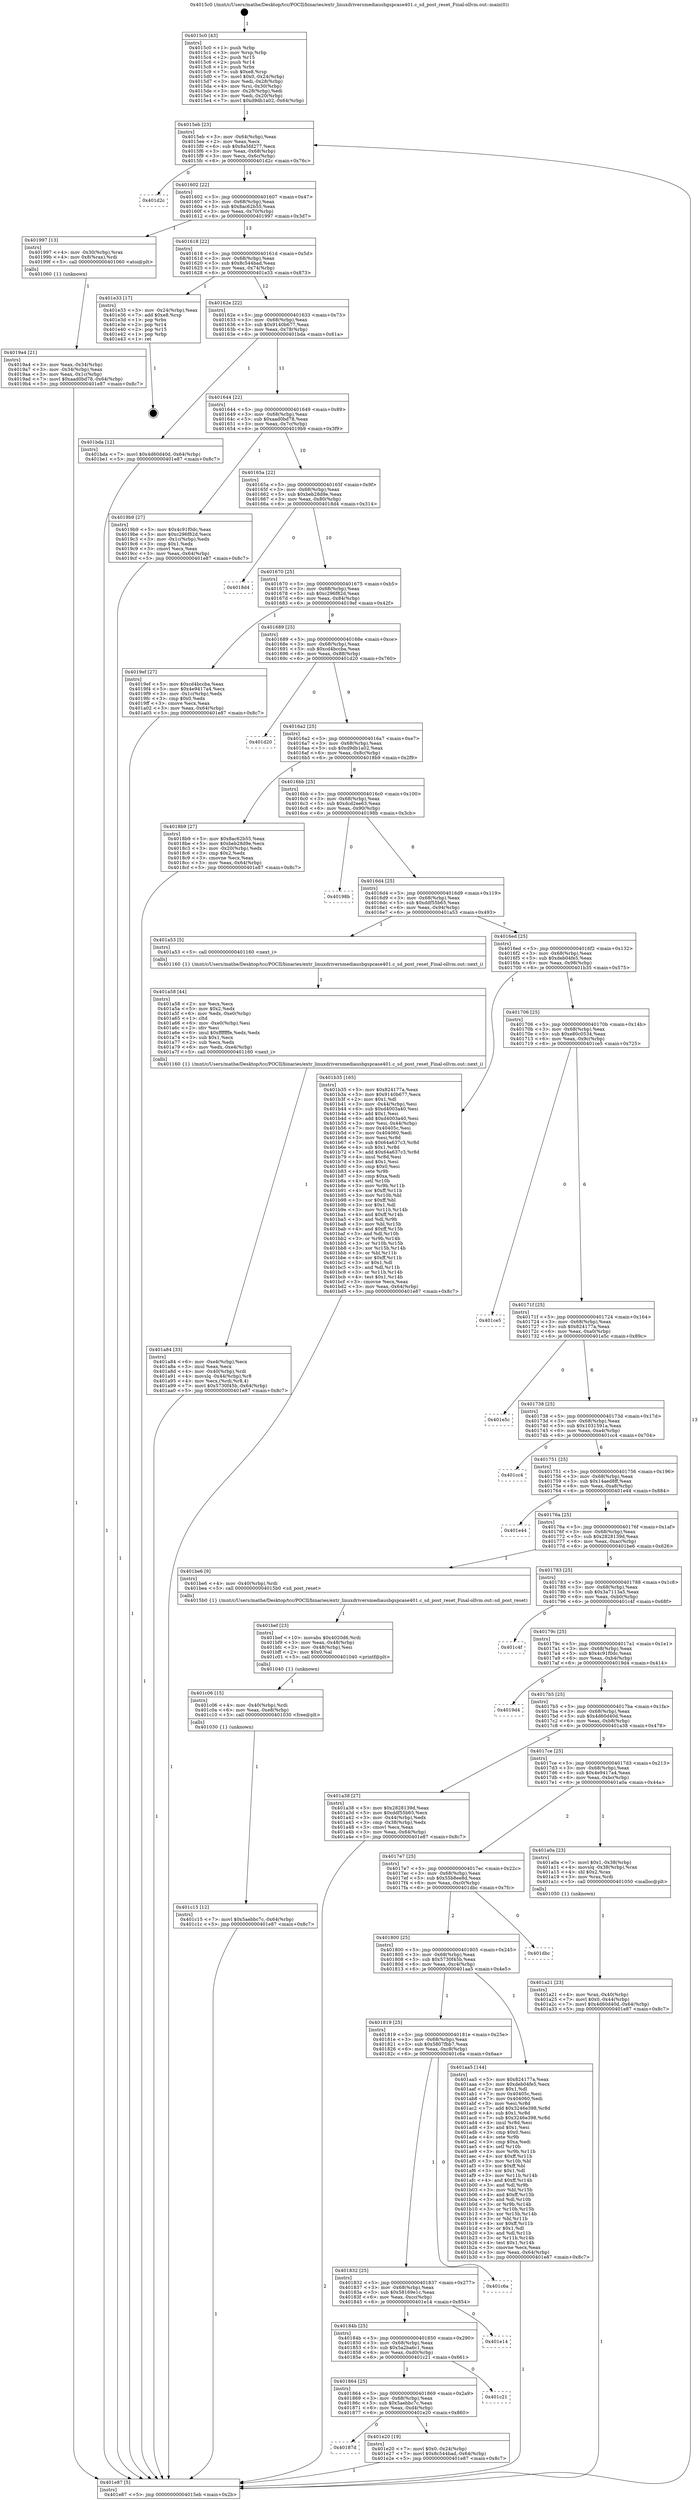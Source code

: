 digraph "0x4015c0" {
  label = "0x4015c0 (/mnt/c/Users/mathe/Desktop/tcc/POCII/binaries/extr_linuxdriversmediausbgspcase401.c_sd_post_reset_Final-ollvm.out::main(0))"
  labelloc = "t"
  node[shape=record]

  Entry [label="",width=0.3,height=0.3,shape=circle,fillcolor=black,style=filled]
  "0x4015eb" [label="{
     0x4015eb [23]\l
     | [instrs]\l
     &nbsp;&nbsp;0x4015eb \<+3\>: mov -0x64(%rbp),%eax\l
     &nbsp;&nbsp;0x4015ee \<+2\>: mov %eax,%ecx\l
     &nbsp;&nbsp;0x4015f0 \<+6\>: sub $0x8a5fd277,%ecx\l
     &nbsp;&nbsp;0x4015f6 \<+3\>: mov %eax,-0x68(%rbp)\l
     &nbsp;&nbsp;0x4015f9 \<+3\>: mov %ecx,-0x6c(%rbp)\l
     &nbsp;&nbsp;0x4015fc \<+6\>: je 0000000000401d2c \<main+0x76c\>\l
  }"]
  "0x401d2c" [label="{
     0x401d2c\l
  }", style=dashed]
  "0x401602" [label="{
     0x401602 [22]\l
     | [instrs]\l
     &nbsp;&nbsp;0x401602 \<+5\>: jmp 0000000000401607 \<main+0x47\>\l
     &nbsp;&nbsp;0x401607 \<+3\>: mov -0x68(%rbp),%eax\l
     &nbsp;&nbsp;0x40160a \<+5\>: sub $0x8ac62b55,%eax\l
     &nbsp;&nbsp;0x40160f \<+3\>: mov %eax,-0x70(%rbp)\l
     &nbsp;&nbsp;0x401612 \<+6\>: je 0000000000401997 \<main+0x3d7\>\l
  }"]
  Exit [label="",width=0.3,height=0.3,shape=circle,fillcolor=black,style=filled,peripheries=2]
  "0x401997" [label="{
     0x401997 [13]\l
     | [instrs]\l
     &nbsp;&nbsp;0x401997 \<+4\>: mov -0x30(%rbp),%rax\l
     &nbsp;&nbsp;0x40199b \<+4\>: mov 0x8(%rax),%rdi\l
     &nbsp;&nbsp;0x40199f \<+5\>: call 0000000000401060 \<atoi@plt\>\l
     | [calls]\l
     &nbsp;&nbsp;0x401060 \{1\} (unknown)\l
  }"]
  "0x401618" [label="{
     0x401618 [22]\l
     | [instrs]\l
     &nbsp;&nbsp;0x401618 \<+5\>: jmp 000000000040161d \<main+0x5d\>\l
     &nbsp;&nbsp;0x40161d \<+3\>: mov -0x68(%rbp),%eax\l
     &nbsp;&nbsp;0x401620 \<+5\>: sub $0x8c544bad,%eax\l
     &nbsp;&nbsp;0x401625 \<+3\>: mov %eax,-0x74(%rbp)\l
     &nbsp;&nbsp;0x401628 \<+6\>: je 0000000000401e33 \<main+0x873\>\l
  }"]
  "0x40187d" [label="{
     0x40187d\l
  }", style=dashed]
  "0x401e33" [label="{
     0x401e33 [17]\l
     | [instrs]\l
     &nbsp;&nbsp;0x401e33 \<+3\>: mov -0x24(%rbp),%eax\l
     &nbsp;&nbsp;0x401e36 \<+7\>: add $0xe8,%rsp\l
     &nbsp;&nbsp;0x401e3d \<+1\>: pop %rbx\l
     &nbsp;&nbsp;0x401e3e \<+2\>: pop %r14\l
     &nbsp;&nbsp;0x401e40 \<+2\>: pop %r15\l
     &nbsp;&nbsp;0x401e42 \<+1\>: pop %rbp\l
     &nbsp;&nbsp;0x401e43 \<+1\>: ret\l
  }"]
  "0x40162e" [label="{
     0x40162e [22]\l
     | [instrs]\l
     &nbsp;&nbsp;0x40162e \<+5\>: jmp 0000000000401633 \<main+0x73\>\l
     &nbsp;&nbsp;0x401633 \<+3\>: mov -0x68(%rbp),%eax\l
     &nbsp;&nbsp;0x401636 \<+5\>: sub $0x9140b677,%eax\l
     &nbsp;&nbsp;0x40163b \<+3\>: mov %eax,-0x78(%rbp)\l
     &nbsp;&nbsp;0x40163e \<+6\>: je 0000000000401bda \<main+0x61a\>\l
  }"]
  "0x401e20" [label="{
     0x401e20 [19]\l
     | [instrs]\l
     &nbsp;&nbsp;0x401e20 \<+7\>: movl $0x0,-0x24(%rbp)\l
     &nbsp;&nbsp;0x401e27 \<+7\>: movl $0x8c544bad,-0x64(%rbp)\l
     &nbsp;&nbsp;0x401e2e \<+5\>: jmp 0000000000401e87 \<main+0x8c7\>\l
  }"]
  "0x401bda" [label="{
     0x401bda [12]\l
     | [instrs]\l
     &nbsp;&nbsp;0x401bda \<+7\>: movl $0x4d60d40d,-0x64(%rbp)\l
     &nbsp;&nbsp;0x401be1 \<+5\>: jmp 0000000000401e87 \<main+0x8c7\>\l
  }"]
  "0x401644" [label="{
     0x401644 [22]\l
     | [instrs]\l
     &nbsp;&nbsp;0x401644 \<+5\>: jmp 0000000000401649 \<main+0x89\>\l
     &nbsp;&nbsp;0x401649 \<+3\>: mov -0x68(%rbp),%eax\l
     &nbsp;&nbsp;0x40164c \<+5\>: sub $0xaad0bd78,%eax\l
     &nbsp;&nbsp;0x401651 \<+3\>: mov %eax,-0x7c(%rbp)\l
     &nbsp;&nbsp;0x401654 \<+6\>: je 00000000004019b9 \<main+0x3f9\>\l
  }"]
  "0x401864" [label="{
     0x401864 [25]\l
     | [instrs]\l
     &nbsp;&nbsp;0x401864 \<+5\>: jmp 0000000000401869 \<main+0x2a9\>\l
     &nbsp;&nbsp;0x401869 \<+3\>: mov -0x68(%rbp),%eax\l
     &nbsp;&nbsp;0x40186c \<+5\>: sub $0x5aebbc7c,%eax\l
     &nbsp;&nbsp;0x401871 \<+6\>: mov %eax,-0xd4(%rbp)\l
     &nbsp;&nbsp;0x401877 \<+6\>: je 0000000000401e20 \<main+0x860\>\l
  }"]
  "0x4019b9" [label="{
     0x4019b9 [27]\l
     | [instrs]\l
     &nbsp;&nbsp;0x4019b9 \<+5\>: mov $0x4c91f0dc,%eax\l
     &nbsp;&nbsp;0x4019be \<+5\>: mov $0xc296f82d,%ecx\l
     &nbsp;&nbsp;0x4019c3 \<+3\>: mov -0x1c(%rbp),%edx\l
     &nbsp;&nbsp;0x4019c6 \<+3\>: cmp $0x1,%edx\l
     &nbsp;&nbsp;0x4019c9 \<+3\>: cmovl %ecx,%eax\l
     &nbsp;&nbsp;0x4019cc \<+3\>: mov %eax,-0x64(%rbp)\l
     &nbsp;&nbsp;0x4019cf \<+5\>: jmp 0000000000401e87 \<main+0x8c7\>\l
  }"]
  "0x40165a" [label="{
     0x40165a [22]\l
     | [instrs]\l
     &nbsp;&nbsp;0x40165a \<+5\>: jmp 000000000040165f \<main+0x9f\>\l
     &nbsp;&nbsp;0x40165f \<+3\>: mov -0x68(%rbp),%eax\l
     &nbsp;&nbsp;0x401662 \<+5\>: sub $0xbeb28d9e,%eax\l
     &nbsp;&nbsp;0x401667 \<+3\>: mov %eax,-0x80(%rbp)\l
     &nbsp;&nbsp;0x40166a \<+6\>: je 00000000004018d4 \<main+0x314\>\l
  }"]
  "0x401c21" [label="{
     0x401c21\l
  }", style=dashed]
  "0x4018d4" [label="{
     0x4018d4\l
  }", style=dashed]
  "0x401670" [label="{
     0x401670 [25]\l
     | [instrs]\l
     &nbsp;&nbsp;0x401670 \<+5\>: jmp 0000000000401675 \<main+0xb5\>\l
     &nbsp;&nbsp;0x401675 \<+3\>: mov -0x68(%rbp),%eax\l
     &nbsp;&nbsp;0x401678 \<+5\>: sub $0xc296f82d,%eax\l
     &nbsp;&nbsp;0x40167d \<+6\>: mov %eax,-0x84(%rbp)\l
     &nbsp;&nbsp;0x401683 \<+6\>: je 00000000004019ef \<main+0x42f\>\l
  }"]
  "0x40184b" [label="{
     0x40184b [25]\l
     | [instrs]\l
     &nbsp;&nbsp;0x40184b \<+5\>: jmp 0000000000401850 \<main+0x290\>\l
     &nbsp;&nbsp;0x401850 \<+3\>: mov -0x68(%rbp),%eax\l
     &nbsp;&nbsp;0x401853 \<+5\>: sub $0x5a2ba6c1,%eax\l
     &nbsp;&nbsp;0x401858 \<+6\>: mov %eax,-0xd0(%rbp)\l
     &nbsp;&nbsp;0x40185e \<+6\>: je 0000000000401c21 \<main+0x661\>\l
  }"]
  "0x4019ef" [label="{
     0x4019ef [27]\l
     | [instrs]\l
     &nbsp;&nbsp;0x4019ef \<+5\>: mov $0xcd4bccba,%eax\l
     &nbsp;&nbsp;0x4019f4 \<+5\>: mov $0x4e9417a4,%ecx\l
     &nbsp;&nbsp;0x4019f9 \<+3\>: mov -0x1c(%rbp),%edx\l
     &nbsp;&nbsp;0x4019fc \<+3\>: cmp $0x0,%edx\l
     &nbsp;&nbsp;0x4019ff \<+3\>: cmove %ecx,%eax\l
     &nbsp;&nbsp;0x401a02 \<+3\>: mov %eax,-0x64(%rbp)\l
     &nbsp;&nbsp;0x401a05 \<+5\>: jmp 0000000000401e87 \<main+0x8c7\>\l
  }"]
  "0x401689" [label="{
     0x401689 [25]\l
     | [instrs]\l
     &nbsp;&nbsp;0x401689 \<+5\>: jmp 000000000040168e \<main+0xce\>\l
     &nbsp;&nbsp;0x40168e \<+3\>: mov -0x68(%rbp),%eax\l
     &nbsp;&nbsp;0x401691 \<+5\>: sub $0xcd4bccba,%eax\l
     &nbsp;&nbsp;0x401696 \<+6\>: mov %eax,-0x88(%rbp)\l
     &nbsp;&nbsp;0x40169c \<+6\>: je 0000000000401d20 \<main+0x760\>\l
  }"]
  "0x401e14" [label="{
     0x401e14\l
  }", style=dashed]
  "0x401d20" [label="{
     0x401d20\l
  }", style=dashed]
  "0x4016a2" [label="{
     0x4016a2 [25]\l
     | [instrs]\l
     &nbsp;&nbsp;0x4016a2 \<+5\>: jmp 00000000004016a7 \<main+0xe7\>\l
     &nbsp;&nbsp;0x4016a7 \<+3\>: mov -0x68(%rbp),%eax\l
     &nbsp;&nbsp;0x4016aa \<+5\>: sub $0xd9db1a02,%eax\l
     &nbsp;&nbsp;0x4016af \<+6\>: mov %eax,-0x8c(%rbp)\l
     &nbsp;&nbsp;0x4016b5 \<+6\>: je 00000000004018b9 \<main+0x2f9\>\l
  }"]
  "0x401832" [label="{
     0x401832 [25]\l
     | [instrs]\l
     &nbsp;&nbsp;0x401832 \<+5\>: jmp 0000000000401837 \<main+0x277\>\l
     &nbsp;&nbsp;0x401837 \<+3\>: mov -0x68(%rbp),%eax\l
     &nbsp;&nbsp;0x40183a \<+5\>: sub $0x58169e1c,%eax\l
     &nbsp;&nbsp;0x40183f \<+6\>: mov %eax,-0xcc(%rbp)\l
     &nbsp;&nbsp;0x401845 \<+6\>: je 0000000000401e14 \<main+0x854\>\l
  }"]
  "0x4018b9" [label="{
     0x4018b9 [27]\l
     | [instrs]\l
     &nbsp;&nbsp;0x4018b9 \<+5\>: mov $0x8ac62b55,%eax\l
     &nbsp;&nbsp;0x4018be \<+5\>: mov $0xbeb28d9e,%ecx\l
     &nbsp;&nbsp;0x4018c3 \<+3\>: mov -0x20(%rbp),%edx\l
     &nbsp;&nbsp;0x4018c6 \<+3\>: cmp $0x2,%edx\l
     &nbsp;&nbsp;0x4018c9 \<+3\>: cmovne %ecx,%eax\l
     &nbsp;&nbsp;0x4018cc \<+3\>: mov %eax,-0x64(%rbp)\l
     &nbsp;&nbsp;0x4018cf \<+5\>: jmp 0000000000401e87 \<main+0x8c7\>\l
  }"]
  "0x4016bb" [label="{
     0x4016bb [25]\l
     | [instrs]\l
     &nbsp;&nbsp;0x4016bb \<+5\>: jmp 00000000004016c0 \<main+0x100\>\l
     &nbsp;&nbsp;0x4016c0 \<+3\>: mov -0x68(%rbp),%eax\l
     &nbsp;&nbsp;0x4016c3 \<+5\>: sub $0xdcd2ee63,%eax\l
     &nbsp;&nbsp;0x4016c8 \<+6\>: mov %eax,-0x90(%rbp)\l
     &nbsp;&nbsp;0x4016ce \<+6\>: je 000000000040198b \<main+0x3cb\>\l
  }"]
  "0x401e87" [label="{
     0x401e87 [5]\l
     | [instrs]\l
     &nbsp;&nbsp;0x401e87 \<+5\>: jmp 00000000004015eb \<main+0x2b\>\l
  }"]
  "0x4015c0" [label="{
     0x4015c0 [43]\l
     | [instrs]\l
     &nbsp;&nbsp;0x4015c0 \<+1\>: push %rbp\l
     &nbsp;&nbsp;0x4015c1 \<+3\>: mov %rsp,%rbp\l
     &nbsp;&nbsp;0x4015c4 \<+2\>: push %r15\l
     &nbsp;&nbsp;0x4015c6 \<+2\>: push %r14\l
     &nbsp;&nbsp;0x4015c8 \<+1\>: push %rbx\l
     &nbsp;&nbsp;0x4015c9 \<+7\>: sub $0xe8,%rsp\l
     &nbsp;&nbsp;0x4015d0 \<+7\>: movl $0x0,-0x24(%rbp)\l
     &nbsp;&nbsp;0x4015d7 \<+3\>: mov %edi,-0x28(%rbp)\l
     &nbsp;&nbsp;0x4015da \<+4\>: mov %rsi,-0x30(%rbp)\l
     &nbsp;&nbsp;0x4015de \<+3\>: mov -0x28(%rbp),%edi\l
     &nbsp;&nbsp;0x4015e1 \<+3\>: mov %edi,-0x20(%rbp)\l
     &nbsp;&nbsp;0x4015e4 \<+7\>: movl $0xd9db1a02,-0x64(%rbp)\l
  }"]
  "0x4019a4" [label="{
     0x4019a4 [21]\l
     | [instrs]\l
     &nbsp;&nbsp;0x4019a4 \<+3\>: mov %eax,-0x34(%rbp)\l
     &nbsp;&nbsp;0x4019a7 \<+3\>: mov -0x34(%rbp),%eax\l
     &nbsp;&nbsp;0x4019aa \<+3\>: mov %eax,-0x1c(%rbp)\l
     &nbsp;&nbsp;0x4019ad \<+7\>: movl $0xaad0bd78,-0x64(%rbp)\l
     &nbsp;&nbsp;0x4019b4 \<+5\>: jmp 0000000000401e87 \<main+0x8c7\>\l
  }"]
  "0x401c6a" [label="{
     0x401c6a\l
  }", style=dashed]
  "0x40198b" [label="{
     0x40198b\l
  }", style=dashed]
  "0x4016d4" [label="{
     0x4016d4 [25]\l
     | [instrs]\l
     &nbsp;&nbsp;0x4016d4 \<+5\>: jmp 00000000004016d9 \<main+0x119\>\l
     &nbsp;&nbsp;0x4016d9 \<+3\>: mov -0x68(%rbp),%eax\l
     &nbsp;&nbsp;0x4016dc \<+5\>: sub $0xddf55b65,%eax\l
     &nbsp;&nbsp;0x4016e1 \<+6\>: mov %eax,-0x94(%rbp)\l
     &nbsp;&nbsp;0x4016e7 \<+6\>: je 0000000000401a53 \<main+0x493\>\l
  }"]
  "0x401c15" [label="{
     0x401c15 [12]\l
     | [instrs]\l
     &nbsp;&nbsp;0x401c15 \<+7\>: movl $0x5aebbc7c,-0x64(%rbp)\l
     &nbsp;&nbsp;0x401c1c \<+5\>: jmp 0000000000401e87 \<main+0x8c7\>\l
  }"]
  "0x401a53" [label="{
     0x401a53 [5]\l
     | [instrs]\l
     &nbsp;&nbsp;0x401a53 \<+5\>: call 0000000000401160 \<next_i\>\l
     | [calls]\l
     &nbsp;&nbsp;0x401160 \{1\} (/mnt/c/Users/mathe/Desktop/tcc/POCII/binaries/extr_linuxdriversmediausbgspcase401.c_sd_post_reset_Final-ollvm.out::next_i)\l
  }"]
  "0x4016ed" [label="{
     0x4016ed [25]\l
     | [instrs]\l
     &nbsp;&nbsp;0x4016ed \<+5\>: jmp 00000000004016f2 \<main+0x132\>\l
     &nbsp;&nbsp;0x4016f2 \<+3\>: mov -0x68(%rbp),%eax\l
     &nbsp;&nbsp;0x4016f5 \<+5\>: sub $0xdeb04fe5,%eax\l
     &nbsp;&nbsp;0x4016fa \<+6\>: mov %eax,-0x98(%rbp)\l
     &nbsp;&nbsp;0x401700 \<+6\>: je 0000000000401b35 \<main+0x575\>\l
  }"]
  "0x401c06" [label="{
     0x401c06 [15]\l
     | [instrs]\l
     &nbsp;&nbsp;0x401c06 \<+4\>: mov -0x40(%rbp),%rdi\l
     &nbsp;&nbsp;0x401c0a \<+6\>: mov %eax,-0xe8(%rbp)\l
     &nbsp;&nbsp;0x401c10 \<+5\>: call 0000000000401030 \<free@plt\>\l
     | [calls]\l
     &nbsp;&nbsp;0x401030 \{1\} (unknown)\l
  }"]
  "0x401b35" [label="{
     0x401b35 [165]\l
     | [instrs]\l
     &nbsp;&nbsp;0x401b35 \<+5\>: mov $0x824177a,%eax\l
     &nbsp;&nbsp;0x401b3a \<+5\>: mov $0x9140b677,%ecx\l
     &nbsp;&nbsp;0x401b3f \<+2\>: mov $0x1,%dl\l
     &nbsp;&nbsp;0x401b41 \<+3\>: mov -0x44(%rbp),%esi\l
     &nbsp;&nbsp;0x401b44 \<+6\>: sub $0xd4003a40,%esi\l
     &nbsp;&nbsp;0x401b4a \<+3\>: add $0x1,%esi\l
     &nbsp;&nbsp;0x401b4d \<+6\>: add $0xd4003a40,%esi\l
     &nbsp;&nbsp;0x401b53 \<+3\>: mov %esi,-0x44(%rbp)\l
     &nbsp;&nbsp;0x401b56 \<+7\>: mov 0x40405c,%esi\l
     &nbsp;&nbsp;0x401b5d \<+7\>: mov 0x404060,%edi\l
     &nbsp;&nbsp;0x401b64 \<+3\>: mov %esi,%r8d\l
     &nbsp;&nbsp;0x401b67 \<+7\>: sub $0x64a637c3,%r8d\l
     &nbsp;&nbsp;0x401b6e \<+4\>: sub $0x1,%r8d\l
     &nbsp;&nbsp;0x401b72 \<+7\>: add $0x64a637c3,%r8d\l
     &nbsp;&nbsp;0x401b79 \<+4\>: imul %r8d,%esi\l
     &nbsp;&nbsp;0x401b7d \<+3\>: and $0x1,%esi\l
     &nbsp;&nbsp;0x401b80 \<+3\>: cmp $0x0,%esi\l
     &nbsp;&nbsp;0x401b83 \<+4\>: sete %r9b\l
     &nbsp;&nbsp;0x401b87 \<+3\>: cmp $0xa,%edi\l
     &nbsp;&nbsp;0x401b8a \<+4\>: setl %r10b\l
     &nbsp;&nbsp;0x401b8e \<+3\>: mov %r9b,%r11b\l
     &nbsp;&nbsp;0x401b91 \<+4\>: xor $0xff,%r11b\l
     &nbsp;&nbsp;0x401b95 \<+3\>: mov %r10b,%bl\l
     &nbsp;&nbsp;0x401b98 \<+3\>: xor $0xff,%bl\l
     &nbsp;&nbsp;0x401b9b \<+3\>: xor $0x1,%dl\l
     &nbsp;&nbsp;0x401b9e \<+3\>: mov %r11b,%r14b\l
     &nbsp;&nbsp;0x401ba1 \<+4\>: and $0xff,%r14b\l
     &nbsp;&nbsp;0x401ba5 \<+3\>: and %dl,%r9b\l
     &nbsp;&nbsp;0x401ba8 \<+3\>: mov %bl,%r15b\l
     &nbsp;&nbsp;0x401bab \<+4\>: and $0xff,%r15b\l
     &nbsp;&nbsp;0x401baf \<+3\>: and %dl,%r10b\l
     &nbsp;&nbsp;0x401bb2 \<+3\>: or %r9b,%r14b\l
     &nbsp;&nbsp;0x401bb5 \<+3\>: or %r10b,%r15b\l
     &nbsp;&nbsp;0x401bb8 \<+3\>: xor %r15b,%r14b\l
     &nbsp;&nbsp;0x401bbb \<+3\>: or %bl,%r11b\l
     &nbsp;&nbsp;0x401bbe \<+4\>: xor $0xff,%r11b\l
     &nbsp;&nbsp;0x401bc2 \<+3\>: or $0x1,%dl\l
     &nbsp;&nbsp;0x401bc5 \<+3\>: and %dl,%r11b\l
     &nbsp;&nbsp;0x401bc8 \<+3\>: or %r11b,%r14b\l
     &nbsp;&nbsp;0x401bcb \<+4\>: test $0x1,%r14b\l
     &nbsp;&nbsp;0x401bcf \<+3\>: cmovne %ecx,%eax\l
     &nbsp;&nbsp;0x401bd2 \<+3\>: mov %eax,-0x64(%rbp)\l
     &nbsp;&nbsp;0x401bd5 \<+5\>: jmp 0000000000401e87 \<main+0x8c7\>\l
  }"]
  "0x401706" [label="{
     0x401706 [25]\l
     | [instrs]\l
     &nbsp;&nbsp;0x401706 \<+5\>: jmp 000000000040170b \<main+0x14b\>\l
     &nbsp;&nbsp;0x40170b \<+3\>: mov -0x68(%rbp),%eax\l
     &nbsp;&nbsp;0x40170e \<+5\>: sub $0xe80c0534,%eax\l
     &nbsp;&nbsp;0x401713 \<+6\>: mov %eax,-0x9c(%rbp)\l
     &nbsp;&nbsp;0x401719 \<+6\>: je 0000000000401ce5 \<main+0x725\>\l
  }"]
  "0x401bef" [label="{
     0x401bef [23]\l
     | [instrs]\l
     &nbsp;&nbsp;0x401bef \<+10\>: movabs $0x4020d6,%rdi\l
     &nbsp;&nbsp;0x401bf9 \<+3\>: mov %eax,-0x48(%rbp)\l
     &nbsp;&nbsp;0x401bfc \<+3\>: mov -0x48(%rbp),%esi\l
     &nbsp;&nbsp;0x401bff \<+2\>: mov $0x0,%al\l
     &nbsp;&nbsp;0x401c01 \<+5\>: call 0000000000401040 \<printf@plt\>\l
     | [calls]\l
     &nbsp;&nbsp;0x401040 \{1\} (unknown)\l
  }"]
  "0x401ce5" [label="{
     0x401ce5\l
  }", style=dashed]
  "0x40171f" [label="{
     0x40171f [25]\l
     | [instrs]\l
     &nbsp;&nbsp;0x40171f \<+5\>: jmp 0000000000401724 \<main+0x164\>\l
     &nbsp;&nbsp;0x401724 \<+3\>: mov -0x68(%rbp),%eax\l
     &nbsp;&nbsp;0x401727 \<+5\>: sub $0x824177a,%eax\l
     &nbsp;&nbsp;0x40172c \<+6\>: mov %eax,-0xa0(%rbp)\l
     &nbsp;&nbsp;0x401732 \<+6\>: je 0000000000401e5c \<main+0x89c\>\l
  }"]
  "0x401819" [label="{
     0x401819 [25]\l
     | [instrs]\l
     &nbsp;&nbsp;0x401819 \<+5\>: jmp 000000000040181e \<main+0x25e\>\l
     &nbsp;&nbsp;0x40181e \<+3\>: mov -0x68(%rbp),%eax\l
     &nbsp;&nbsp;0x401821 \<+5\>: sub $0x5807fbb7,%eax\l
     &nbsp;&nbsp;0x401826 \<+6\>: mov %eax,-0xc8(%rbp)\l
     &nbsp;&nbsp;0x40182c \<+6\>: je 0000000000401c6a \<main+0x6aa\>\l
  }"]
  "0x401e5c" [label="{
     0x401e5c\l
  }", style=dashed]
  "0x401738" [label="{
     0x401738 [25]\l
     | [instrs]\l
     &nbsp;&nbsp;0x401738 \<+5\>: jmp 000000000040173d \<main+0x17d\>\l
     &nbsp;&nbsp;0x40173d \<+3\>: mov -0x68(%rbp),%eax\l
     &nbsp;&nbsp;0x401740 \<+5\>: sub $0x1031591a,%eax\l
     &nbsp;&nbsp;0x401745 \<+6\>: mov %eax,-0xa4(%rbp)\l
     &nbsp;&nbsp;0x40174b \<+6\>: je 0000000000401cc4 \<main+0x704\>\l
  }"]
  "0x401aa5" [label="{
     0x401aa5 [144]\l
     | [instrs]\l
     &nbsp;&nbsp;0x401aa5 \<+5\>: mov $0x824177a,%eax\l
     &nbsp;&nbsp;0x401aaa \<+5\>: mov $0xdeb04fe5,%ecx\l
     &nbsp;&nbsp;0x401aaf \<+2\>: mov $0x1,%dl\l
     &nbsp;&nbsp;0x401ab1 \<+7\>: mov 0x40405c,%esi\l
     &nbsp;&nbsp;0x401ab8 \<+7\>: mov 0x404060,%edi\l
     &nbsp;&nbsp;0x401abf \<+3\>: mov %esi,%r8d\l
     &nbsp;&nbsp;0x401ac2 \<+7\>: add $0x3246e398,%r8d\l
     &nbsp;&nbsp;0x401ac9 \<+4\>: sub $0x1,%r8d\l
     &nbsp;&nbsp;0x401acd \<+7\>: sub $0x3246e398,%r8d\l
     &nbsp;&nbsp;0x401ad4 \<+4\>: imul %r8d,%esi\l
     &nbsp;&nbsp;0x401ad8 \<+3\>: and $0x1,%esi\l
     &nbsp;&nbsp;0x401adb \<+3\>: cmp $0x0,%esi\l
     &nbsp;&nbsp;0x401ade \<+4\>: sete %r9b\l
     &nbsp;&nbsp;0x401ae2 \<+3\>: cmp $0xa,%edi\l
     &nbsp;&nbsp;0x401ae5 \<+4\>: setl %r10b\l
     &nbsp;&nbsp;0x401ae9 \<+3\>: mov %r9b,%r11b\l
     &nbsp;&nbsp;0x401aec \<+4\>: xor $0xff,%r11b\l
     &nbsp;&nbsp;0x401af0 \<+3\>: mov %r10b,%bl\l
     &nbsp;&nbsp;0x401af3 \<+3\>: xor $0xff,%bl\l
     &nbsp;&nbsp;0x401af6 \<+3\>: xor $0x1,%dl\l
     &nbsp;&nbsp;0x401af9 \<+3\>: mov %r11b,%r14b\l
     &nbsp;&nbsp;0x401afc \<+4\>: and $0xff,%r14b\l
     &nbsp;&nbsp;0x401b00 \<+3\>: and %dl,%r9b\l
     &nbsp;&nbsp;0x401b03 \<+3\>: mov %bl,%r15b\l
     &nbsp;&nbsp;0x401b06 \<+4\>: and $0xff,%r15b\l
     &nbsp;&nbsp;0x401b0a \<+3\>: and %dl,%r10b\l
     &nbsp;&nbsp;0x401b0d \<+3\>: or %r9b,%r14b\l
     &nbsp;&nbsp;0x401b10 \<+3\>: or %r10b,%r15b\l
     &nbsp;&nbsp;0x401b13 \<+3\>: xor %r15b,%r14b\l
     &nbsp;&nbsp;0x401b16 \<+3\>: or %bl,%r11b\l
     &nbsp;&nbsp;0x401b19 \<+4\>: xor $0xff,%r11b\l
     &nbsp;&nbsp;0x401b1d \<+3\>: or $0x1,%dl\l
     &nbsp;&nbsp;0x401b20 \<+3\>: and %dl,%r11b\l
     &nbsp;&nbsp;0x401b23 \<+3\>: or %r11b,%r14b\l
     &nbsp;&nbsp;0x401b26 \<+4\>: test $0x1,%r14b\l
     &nbsp;&nbsp;0x401b2a \<+3\>: cmovne %ecx,%eax\l
     &nbsp;&nbsp;0x401b2d \<+3\>: mov %eax,-0x64(%rbp)\l
     &nbsp;&nbsp;0x401b30 \<+5\>: jmp 0000000000401e87 \<main+0x8c7\>\l
  }"]
  "0x401cc4" [label="{
     0x401cc4\l
  }", style=dashed]
  "0x401751" [label="{
     0x401751 [25]\l
     | [instrs]\l
     &nbsp;&nbsp;0x401751 \<+5\>: jmp 0000000000401756 \<main+0x196\>\l
     &nbsp;&nbsp;0x401756 \<+3\>: mov -0x68(%rbp),%eax\l
     &nbsp;&nbsp;0x401759 \<+5\>: sub $0x14aed8ff,%eax\l
     &nbsp;&nbsp;0x40175e \<+6\>: mov %eax,-0xa8(%rbp)\l
     &nbsp;&nbsp;0x401764 \<+6\>: je 0000000000401e44 \<main+0x884\>\l
  }"]
  "0x401800" [label="{
     0x401800 [25]\l
     | [instrs]\l
     &nbsp;&nbsp;0x401800 \<+5\>: jmp 0000000000401805 \<main+0x245\>\l
     &nbsp;&nbsp;0x401805 \<+3\>: mov -0x68(%rbp),%eax\l
     &nbsp;&nbsp;0x401808 \<+5\>: sub $0x5730f45b,%eax\l
     &nbsp;&nbsp;0x40180d \<+6\>: mov %eax,-0xc4(%rbp)\l
     &nbsp;&nbsp;0x401813 \<+6\>: je 0000000000401aa5 \<main+0x4e5\>\l
  }"]
  "0x401e44" [label="{
     0x401e44\l
  }", style=dashed]
  "0x40176a" [label="{
     0x40176a [25]\l
     | [instrs]\l
     &nbsp;&nbsp;0x40176a \<+5\>: jmp 000000000040176f \<main+0x1af\>\l
     &nbsp;&nbsp;0x40176f \<+3\>: mov -0x68(%rbp),%eax\l
     &nbsp;&nbsp;0x401772 \<+5\>: sub $0x2828139d,%eax\l
     &nbsp;&nbsp;0x401777 \<+6\>: mov %eax,-0xac(%rbp)\l
     &nbsp;&nbsp;0x40177d \<+6\>: je 0000000000401be6 \<main+0x626\>\l
  }"]
  "0x401dbc" [label="{
     0x401dbc\l
  }", style=dashed]
  "0x401be6" [label="{
     0x401be6 [9]\l
     | [instrs]\l
     &nbsp;&nbsp;0x401be6 \<+4\>: mov -0x40(%rbp),%rdi\l
     &nbsp;&nbsp;0x401bea \<+5\>: call 00000000004015b0 \<sd_post_reset\>\l
     | [calls]\l
     &nbsp;&nbsp;0x4015b0 \{1\} (/mnt/c/Users/mathe/Desktop/tcc/POCII/binaries/extr_linuxdriversmediausbgspcase401.c_sd_post_reset_Final-ollvm.out::sd_post_reset)\l
  }"]
  "0x401783" [label="{
     0x401783 [25]\l
     | [instrs]\l
     &nbsp;&nbsp;0x401783 \<+5\>: jmp 0000000000401788 \<main+0x1c8\>\l
     &nbsp;&nbsp;0x401788 \<+3\>: mov -0x68(%rbp),%eax\l
     &nbsp;&nbsp;0x40178b \<+5\>: sub $0x3a7113a5,%eax\l
     &nbsp;&nbsp;0x401790 \<+6\>: mov %eax,-0xb0(%rbp)\l
     &nbsp;&nbsp;0x401796 \<+6\>: je 0000000000401c4f \<main+0x68f\>\l
  }"]
  "0x401a84" [label="{
     0x401a84 [33]\l
     | [instrs]\l
     &nbsp;&nbsp;0x401a84 \<+6\>: mov -0xe4(%rbp),%ecx\l
     &nbsp;&nbsp;0x401a8a \<+3\>: imul %eax,%ecx\l
     &nbsp;&nbsp;0x401a8d \<+4\>: mov -0x40(%rbp),%rdi\l
     &nbsp;&nbsp;0x401a91 \<+4\>: movslq -0x44(%rbp),%r8\l
     &nbsp;&nbsp;0x401a95 \<+4\>: mov %ecx,(%rdi,%r8,4)\l
     &nbsp;&nbsp;0x401a99 \<+7\>: movl $0x5730f45b,-0x64(%rbp)\l
     &nbsp;&nbsp;0x401aa0 \<+5\>: jmp 0000000000401e87 \<main+0x8c7\>\l
  }"]
  "0x401c4f" [label="{
     0x401c4f\l
  }", style=dashed]
  "0x40179c" [label="{
     0x40179c [25]\l
     | [instrs]\l
     &nbsp;&nbsp;0x40179c \<+5\>: jmp 00000000004017a1 \<main+0x1e1\>\l
     &nbsp;&nbsp;0x4017a1 \<+3\>: mov -0x68(%rbp),%eax\l
     &nbsp;&nbsp;0x4017a4 \<+5\>: sub $0x4c91f0dc,%eax\l
     &nbsp;&nbsp;0x4017a9 \<+6\>: mov %eax,-0xb4(%rbp)\l
     &nbsp;&nbsp;0x4017af \<+6\>: je 00000000004019d4 \<main+0x414\>\l
  }"]
  "0x401a58" [label="{
     0x401a58 [44]\l
     | [instrs]\l
     &nbsp;&nbsp;0x401a58 \<+2\>: xor %ecx,%ecx\l
     &nbsp;&nbsp;0x401a5a \<+5\>: mov $0x2,%edx\l
     &nbsp;&nbsp;0x401a5f \<+6\>: mov %edx,-0xe0(%rbp)\l
     &nbsp;&nbsp;0x401a65 \<+1\>: cltd\l
     &nbsp;&nbsp;0x401a66 \<+6\>: mov -0xe0(%rbp),%esi\l
     &nbsp;&nbsp;0x401a6c \<+2\>: idiv %esi\l
     &nbsp;&nbsp;0x401a6e \<+6\>: imul $0xfffffffe,%edx,%edx\l
     &nbsp;&nbsp;0x401a74 \<+3\>: sub $0x1,%ecx\l
     &nbsp;&nbsp;0x401a77 \<+2\>: sub %ecx,%edx\l
     &nbsp;&nbsp;0x401a79 \<+6\>: mov %edx,-0xe4(%rbp)\l
     &nbsp;&nbsp;0x401a7f \<+5\>: call 0000000000401160 \<next_i\>\l
     | [calls]\l
     &nbsp;&nbsp;0x401160 \{1\} (/mnt/c/Users/mathe/Desktop/tcc/POCII/binaries/extr_linuxdriversmediausbgspcase401.c_sd_post_reset_Final-ollvm.out::next_i)\l
  }"]
  "0x4019d4" [label="{
     0x4019d4\l
  }", style=dashed]
  "0x4017b5" [label="{
     0x4017b5 [25]\l
     | [instrs]\l
     &nbsp;&nbsp;0x4017b5 \<+5\>: jmp 00000000004017ba \<main+0x1fa\>\l
     &nbsp;&nbsp;0x4017ba \<+3\>: mov -0x68(%rbp),%eax\l
     &nbsp;&nbsp;0x4017bd \<+5\>: sub $0x4d60d40d,%eax\l
     &nbsp;&nbsp;0x4017c2 \<+6\>: mov %eax,-0xb8(%rbp)\l
     &nbsp;&nbsp;0x4017c8 \<+6\>: je 0000000000401a38 \<main+0x478\>\l
  }"]
  "0x401a21" [label="{
     0x401a21 [23]\l
     | [instrs]\l
     &nbsp;&nbsp;0x401a21 \<+4\>: mov %rax,-0x40(%rbp)\l
     &nbsp;&nbsp;0x401a25 \<+7\>: movl $0x0,-0x44(%rbp)\l
     &nbsp;&nbsp;0x401a2c \<+7\>: movl $0x4d60d40d,-0x64(%rbp)\l
     &nbsp;&nbsp;0x401a33 \<+5\>: jmp 0000000000401e87 \<main+0x8c7\>\l
  }"]
  "0x401a38" [label="{
     0x401a38 [27]\l
     | [instrs]\l
     &nbsp;&nbsp;0x401a38 \<+5\>: mov $0x2828139d,%eax\l
     &nbsp;&nbsp;0x401a3d \<+5\>: mov $0xddf55b65,%ecx\l
     &nbsp;&nbsp;0x401a42 \<+3\>: mov -0x44(%rbp),%edx\l
     &nbsp;&nbsp;0x401a45 \<+3\>: cmp -0x38(%rbp),%edx\l
     &nbsp;&nbsp;0x401a48 \<+3\>: cmovl %ecx,%eax\l
     &nbsp;&nbsp;0x401a4b \<+3\>: mov %eax,-0x64(%rbp)\l
     &nbsp;&nbsp;0x401a4e \<+5\>: jmp 0000000000401e87 \<main+0x8c7\>\l
  }"]
  "0x4017ce" [label="{
     0x4017ce [25]\l
     | [instrs]\l
     &nbsp;&nbsp;0x4017ce \<+5\>: jmp 00000000004017d3 \<main+0x213\>\l
     &nbsp;&nbsp;0x4017d3 \<+3\>: mov -0x68(%rbp),%eax\l
     &nbsp;&nbsp;0x4017d6 \<+5\>: sub $0x4e9417a4,%eax\l
     &nbsp;&nbsp;0x4017db \<+6\>: mov %eax,-0xbc(%rbp)\l
     &nbsp;&nbsp;0x4017e1 \<+6\>: je 0000000000401a0a \<main+0x44a\>\l
  }"]
  "0x4017e7" [label="{
     0x4017e7 [25]\l
     | [instrs]\l
     &nbsp;&nbsp;0x4017e7 \<+5\>: jmp 00000000004017ec \<main+0x22c\>\l
     &nbsp;&nbsp;0x4017ec \<+3\>: mov -0x68(%rbp),%eax\l
     &nbsp;&nbsp;0x4017ef \<+5\>: sub $0x55b8ee8d,%eax\l
     &nbsp;&nbsp;0x4017f4 \<+6\>: mov %eax,-0xc0(%rbp)\l
     &nbsp;&nbsp;0x4017fa \<+6\>: je 0000000000401dbc \<main+0x7fc\>\l
  }"]
  "0x401a0a" [label="{
     0x401a0a [23]\l
     | [instrs]\l
     &nbsp;&nbsp;0x401a0a \<+7\>: movl $0x1,-0x38(%rbp)\l
     &nbsp;&nbsp;0x401a11 \<+4\>: movslq -0x38(%rbp),%rax\l
     &nbsp;&nbsp;0x401a15 \<+4\>: shl $0x2,%rax\l
     &nbsp;&nbsp;0x401a19 \<+3\>: mov %rax,%rdi\l
     &nbsp;&nbsp;0x401a1c \<+5\>: call 0000000000401050 \<malloc@plt\>\l
     | [calls]\l
     &nbsp;&nbsp;0x401050 \{1\} (unknown)\l
  }"]
  Entry -> "0x4015c0" [label=" 1"]
  "0x4015eb" -> "0x401d2c" [label=" 0"]
  "0x4015eb" -> "0x401602" [label=" 14"]
  "0x401e33" -> Exit [label=" 1"]
  "0x401602" -> "0x401997" [label=" 1"]
  "0x401602" -> "0x401618" [label=" 13"]
  "0x401e20" -> "0x401e87" [label=" 1"]
  "0x401618" -> "0x401e33" [label=" 1"]
  "0x401618" -> "0x40162e" [label=" 12"]
  "0x401864" -> "0x40187d" [label=" 0"]
  "0x40162e" -> "0x401bda" [label=" 1"]
  "0x40162e" -> "0x401644" [label=" 11"]
  "0x401864" -> "0x401e20" [label=" 1"]
  "0x401644" -> "0x4019b9" [label=" 1"]
  "0x401644" -> "0x40165a" [label=" 10"]
  "0x40184b" -> "0x401864" [label=" 1"]
  "0x40165a" -> "0x4018d4" [label=" 0"]
  "0x40165a" -> "0x401670" [label=" 10"]
  "0x40184b" -> "0x401c21" [label=" 0"]
  "0x401670" -> "0x4019ef" [label=" 1"]
  "0x401670" -> "0x401689" [label=" 9"]
  "0x401832" -> "0x40184b" [label=" 1"]
  "0x401689" -> "0x401d20" [label=" 0"]
  "0x401689" -> "0x4016a2" [label=" 9"]
  "0x401832" -> "0x401e14" [label=" 0"]
  "0x4016a2" -> "0x4018b9" [label=" 1"]
  "0x4016a2" -> "0x4016bb" [label=" 8"]
  "0x4018b9" -> "0x401e87" [label=" 1"]
  "0x4015c0" -> "0x4015eb" [label=" 1"]
  "0x401e87" -> "0x4015eb" [label=" 13"]
  "0x401997" -> "0x4019a4" [label=" 1"]
  "0x4019a4" -> "0x401e87" [label=" 1"]
  "0x4019b9" -> "0x401e87" [label=" 1"]
  "0x4019ef" -> "0x401e87" [label=" 1"]
  "0x401819" -> "0x401832" [label=" 1"]
  "0x4016bb" -> "0x40198b" [label=" 0"]
  "0x4016bb" -> "0x4016d4" [label=" 8"]
  "0x401819" -> "0x401c6a" [label=" 0"]
  "0x4016d4" -> "0x401a53" [label=" 1"]
  "0x4016d4" -> "0x4016ed" [label=" 7"]
  "0x401c15" -> "0x401e87" [label=" 1"]
  "0x4016ed" -> "0x401b35" [label=" 1"]
  "0x4016ed" -> "0x401706" [label=" 6"]
  "0x401c06" -> "0x401c15" [label=" 1"]
  "0x401706" -> "0x401ce5" [label=" 0"]
  "0x401706" -> "0x40171f" [label=" 6"]
  "0x401bef" -> "0x401c06" [label=" 1"]
  "0x40171f" -> "0x401e5c" [label=" 0"]
  "0x40171f" -> "0x401738" [label=" 6"]
  "0x401be6" -> "0x401bef" [label=" 1"]
  "0x401738" -> "0x401cc4" [label=" 0"]
  "0x401738" -> "0x401751" [label=" 6"]
  "0x401bda" -> "0x401e87" [label=" 1"]
  "0x401751" -> "0x401e44" [label=" 0"]
  "0x401751" -> "0x40176a" [label=" 6"]
  "0x401aa5" -> "0x401e87" [label=" 1"]
  "0x40176a" -> "0x401be6" [label=" 1"]
  "0x40176a" -> "0x401783" [label=" 5"]
  "0x401800" -> "0x401819" [label=" 1"]
  "0x401783" -> "0x401c4f" [label=" 0"]
  "0x401783" -> "0x40179c" [label=" 5"]
  "0x401b35" -> "0x401e87" [label=" 1"]
  "0x40179c" -> "0x4019d4" [label=" 0"]
  "0x40179c" -> "0x4017b5" [label=" 5"]
  "0x4017e7" -> "0x401800" [label=" 2"]
  "0x4017b5" -> "0x401a38" [label=" 2"]
  "0x4017b5" -> "0x4017ce" [label=" 3"]
  "0x4017e7" -> "0x401dbc" [label=" 0"]
  "0x4017ce" -> "0x401a0a" [label=" 1"]
  "0x4017ce" -> "0x4017e7" [label=" 2"]
  "0x401a0a" -> "0x401a21" [label=" 1"]
  "0x401a21" -> "0x401e87" [label=" 1"]
  "0x401a38" -> "0x401e87" [label=" 2"]
  "0x401a53" -> "0x401a58" [label=" 1"]
  "0x401a58" -> "0x401a84" [label=" 1"]
  "0x401a84" -> "0x401e87" [label=" 1"]
  "0x401800" -> "0x401aa5" [label=" 1"]
}
